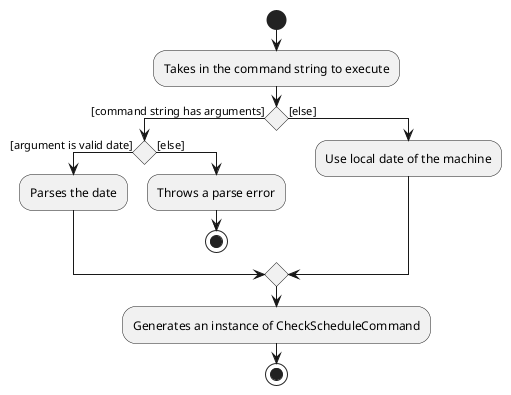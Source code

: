 @startuml
start
:Takes in the command string to execute;
if () then ([command string has arguments])
    if () then ([argument is valid date])
        :Parses the date;
    else ([else])
        :Throws a parse error;
        stop
    endif
else ([else])
    :Use local date of the machine;
endif
:Generates an instance of CheckScheduleCommand;
stop
@enduml

